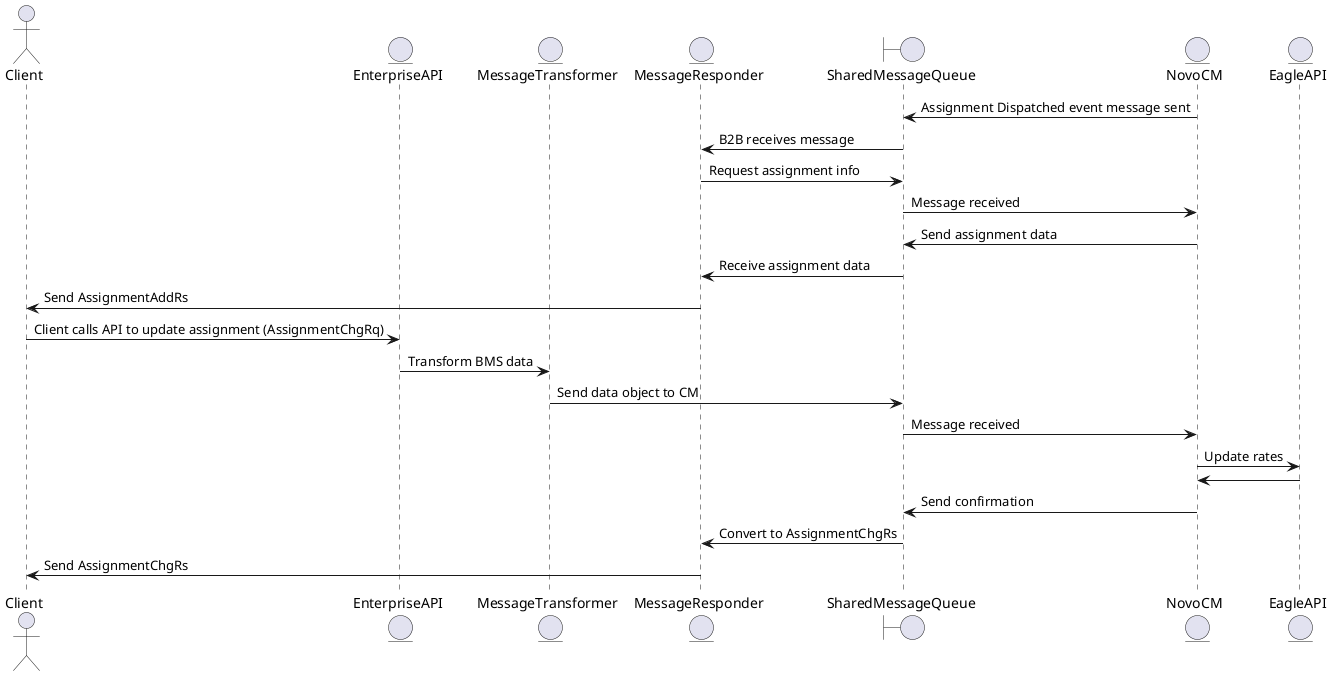 @startuml
actor Client
entity EnterpriseAPI
entity MessageTransformer
entity MessageResponder
boundary SharedMessageQueue
entity NovoCM
entity EagleAPI

NovoCM -> SharedMessageQueue : Assignment Dispatched event message sent
SharedMessageQueue -> MessageResponder : B2B receives message
MessageResponder -> SharedMessageQueue : Request assignment info
SharedMessageQueue -> NovoCM : Message received
NovoCM -> SharedMessageQueue : Send assignment data
SharedMessageQueue -> MessageResponder : Receive assignment data
MessageResponder -> Client : Send AssignmentAddRs
Client -> EnterpriseAPI : Client calls API to update assignment (AssignmentChgRq)
EnterpriseAPI -> MessageTransformer : Transform BMS data
MessageTransformer -> SharedMessageQueue : Send data object to CM
SharedMessageQueue -> NovoCM : Message received
NovoCM -> EagleAPI : Update rates
EagleAPI -> NovoCM : 
NovoCM -> SharedMessageQueue : Send confirmation
SharedMessageQueue -> MessageResponder : Convert to AssignmentChgRs
MessageResponder -> Client : Send AssignmentChgRs

@enduml